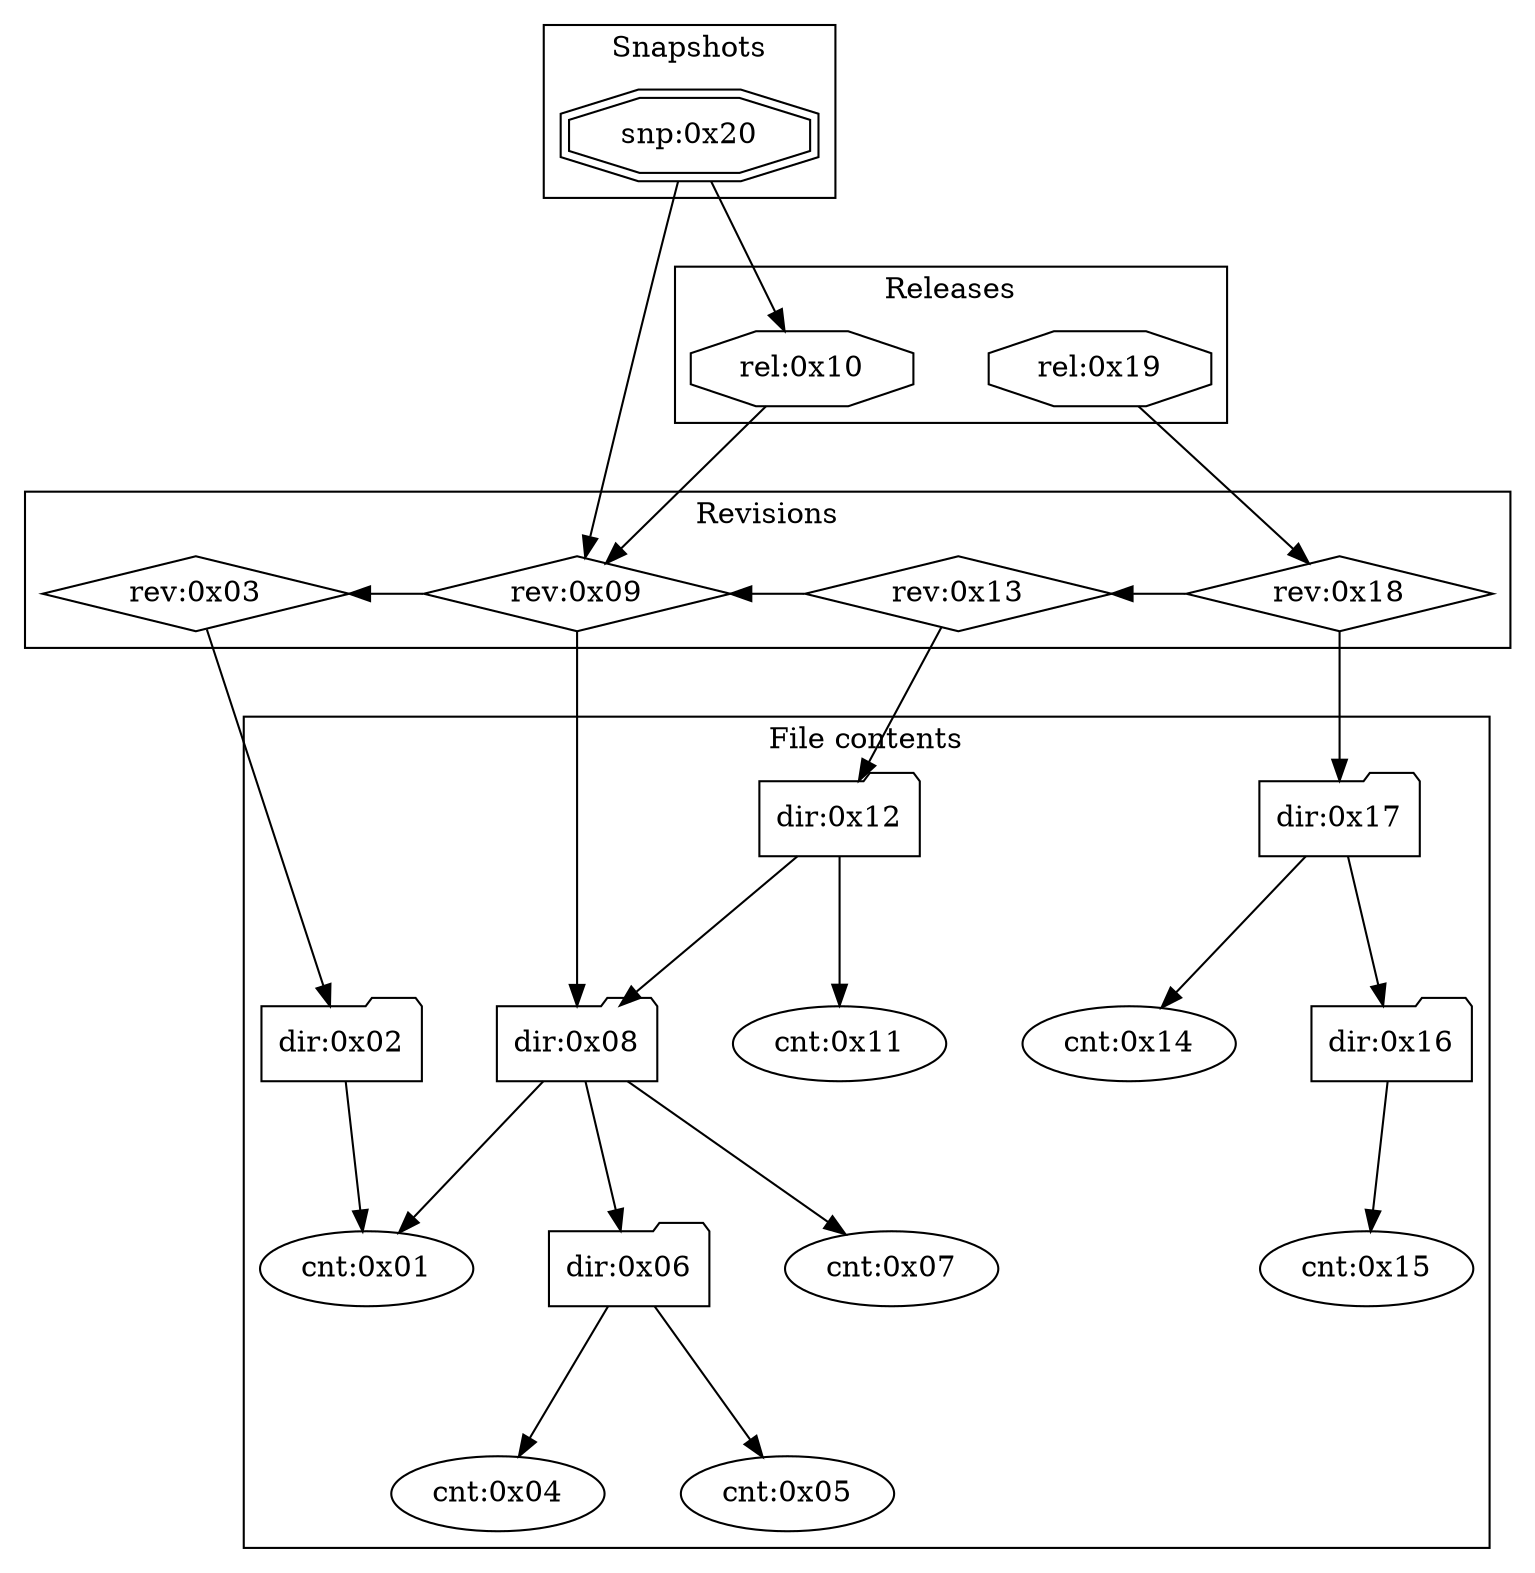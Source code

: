 digraph "Software Heritage mini DAG" {
    ranksep=1;
    nodesep=0.5;

    subgraph cnt {
        01 [label="cnt:0x01"];
        04 [label="cnt:0x04"];
        05 [label="cnt:0x05"];
        07 [label="cnt:0x07"];
        11 [label="cnt:0x11"];
        14 [label="cnt:0x14"];
        15 [label="cnt:0x15"];
    }

    subgraph cluster_dir {
        label="File contents";
        node [shape=folder];
        02 [label="dir:0x02"];
        06 [label="dir:0x06"];
        08 [label="dir:0x08"];
        12 [label="dir:0x12"];
        16 [label="dir:0x16"];
        17 [label="dir:0x17"];

        02 -> 01;
        06 -> 04;
        06 -> 05;
        08 -> 01;
        08 -> 06;
        08 -> 07;
        12 -> 08;
        12 -> 11;
        16 -> 15;
        17 -> 14;
        17 -> 16;
    }

    subgraph cluster_rev {
        label="Revisions";
        node [shape=diamond];
        03 [label="rev:0x03"];
        09 [label="rev:0x09"];
        13 [label="rev:0x13"];
        18 [label="rev:0x18"];

        03 -> 02;
        09 -> 08;
        13 -> 12;
        18 -> 17;
        // horizontal rev -> rev edges
        09 -> 03 [constraint=false];
        13 -> 09 [constraint=false];
        18 -> 13 [constraint=false];
    }

    subgraph cluster_rel {
        label="Releases";
        node [shape=octagon];
        10 [label="rel:0x10"];
        19 [label="rel:0x19"];

        10 -> 09;
        19 -> 18;
    }

    subgraph cluster_snp {
        label="Snapshots";
        node [shape=doubleoctagon];
        20 [label="snp:0x20"];

        20 -> 09;
        20 -> 10;
    }
}
